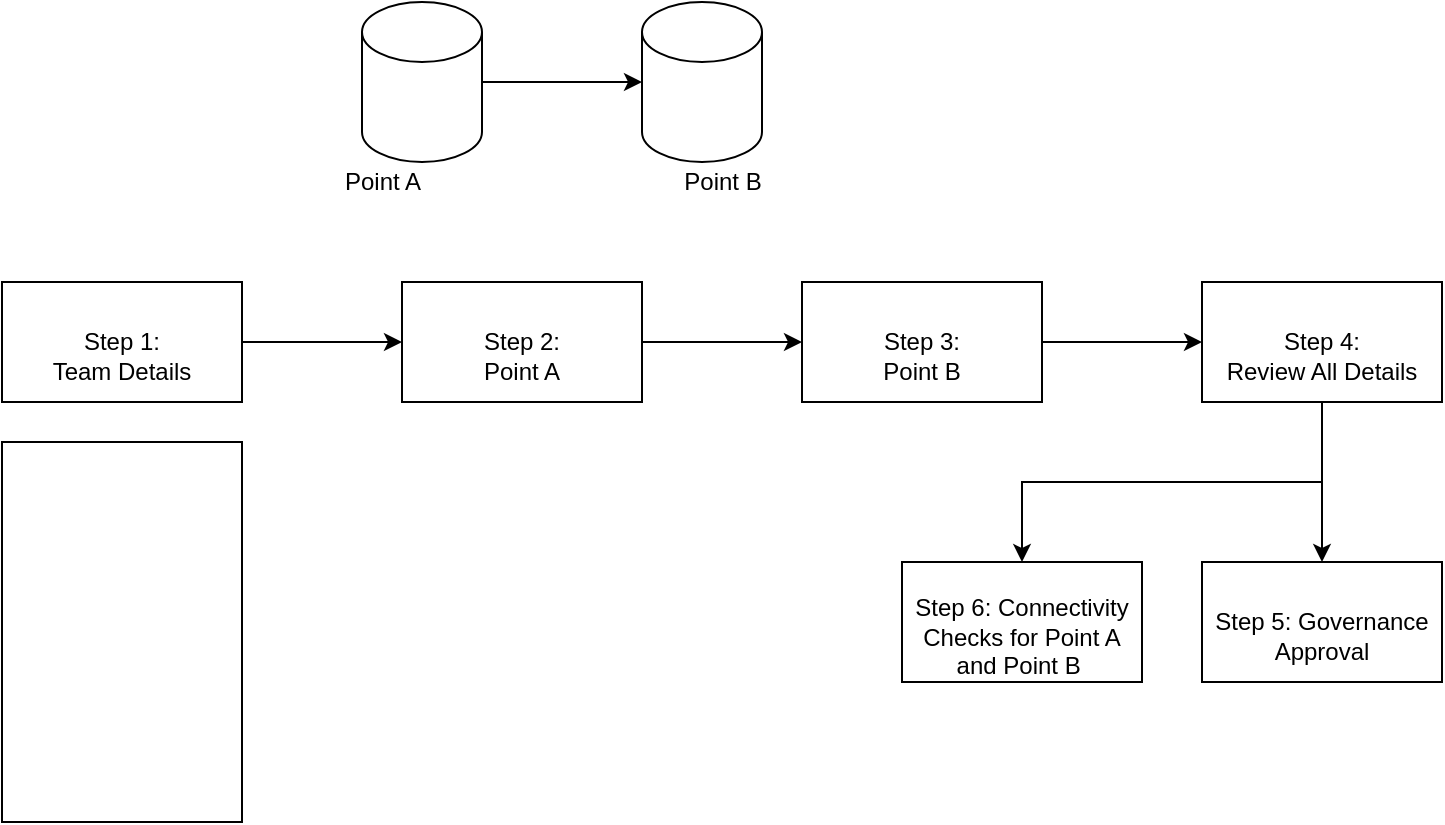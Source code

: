 <mxfile version="13.10.0" type="github">
  <diagram id="PSW1wa30DSysuFZ3tLMr" name="Page-1">
    <mxGraphModel dx="782" dy="469" grid="1" gridSize="10" guides="1" tooltips="1" connect="1" arrows="1" fold="1" page="1" pageScale="1" pageWidth="850" pageHeight="1100" math="0" shadow="0">
      <root>
        <mxCell id="0" />
        <mxCell id="1" parent="0" />
        <mxCell id="rB0IKLFaRMRqHCRwFB8Y-4" value="" style="edgeStyle=orthogonalEdgeStyle;rounded=0;orthogonalLoop=1;jettySize=auto;html=1;" edge="1" parent="1" source="rB0IKLFaRMRqHCRwFB8Y-1" target="rB0IKLFaRMRqHCRwFB8Y-3">
          <mxGeometry relative="1" as="geometry" />
        </mxCell>
        <mxCell id="rB0IKLFaRMRqHCRwFB8Y-1" value="" style="shape=cylinder3;whiteSpace=wrap;html=1;boundedLbl=1;backgroundOutline=1;size=15;" vertex="1" parent="1">
          <mxGeometry x="200" y="50" width="60" height="80" as="geometry" />
        </mxCell>
        <mxCell id="rB0IKLFaRMRqHCRwFB8Y-3" value="" style="shape=cylinder3;whiteSpace=wrap;html=1;boundedLbl=1;backgroundOutline=1;size=15;" vertex="1" parent="1">
          <mxGeometry x="340" y="50" width="60" height="80" as="geometry" />
        </mxCell>
        <mxCell id="rB0IKLFaRMRqHCRwFB8Y-5" value="Point A" style="text;html=1;align=center;verticalAlign=middle;resizable=0;points=[];autosize=1;" vertex="1" parent="1">
          <mxGeometry x="185" y="130" width="50" height="20" as="geometry" />
        </mxCell>
        <mxCell id="rB0IKLFaRMRqHCRwFB8Y-6" value="Point B" style="text;html=1;align=center;verticalAlign=middle;resizable=0;points=[];autosize=1;" vertex="1" parent="1">
          <mxGeometry x="355" y="130" width="50" height="20" as="geometry" />
        </mxCell>
        <mxCell id="rB0IKLFaRMRqHCRwFB8Y-9" value="" style="edgeStyle=orthogonalEdgeStyle;rounded=0;orthogonalLoop=1;jettySize=auto;html=1;" edge="1" parent="1" source="rB0IKLFaRMRqHCRwFB8Y-7" target="rB0IKLFaRMRqHCRwFB8Y-8">
          <mxGeometry relative="1" as="geometry" />
        </mxCell>
        <mxCell id="rB0IKLFaRMRqHCRwFB8Y-7" value="&lt;br&gt;Step 1:&lt;br&gt;Team Details" style="rounded=0;whiteSpace=wrap;html=1;" vertex="1" parent="1">
          <mxGeometry x="20" y="190" width="120" height="60" as="geometry" />
        </mxCell>
        <mxCell id="rB0IKLFaRMRqHCRwFB8Y-11" value="" style="edgeStyle=orthogonalEdgeStyle;rounded=0;orthogonalLoop=1;jettySize=auto;html=1;" edge="1" parent="1" source="rB0IKLFaRMRqHCRwFB8Y-8" target="rB0IKLFaRMRqHCRwFB8Y-10">
          <mxGeometry relative="1" as="geometry" />
        </mxCell>
        <mxCell id="rB0IKLFaRMRqHCRwFB8Y-8" value="&lt;br&gt;Step 2:&lt;br&gt;Point A" style="rounded=0;whiteSpace=wrap;html=1;" vertex="1" parent="1">
          <mxGeometry x="220" y="190" width="120" height="60" as="geometry" />
        </mxCell>
        <mxCell id="rB0IKLFaRMRqHCRwFB8Y-14" value="" style="edgeStyle=orthogonalEdgeStyle;rounded=0;orthogonalLoop=1;jettySize=auto;html=1;" edge="1" parent="1" source="rB0IKLFaRMRqHCRwFB8Y-10" target="rB0IKLFaRMRqHCRwFB8Y-13">
          <mxGeometry relative="1" as="geometry" />
        </mxCell>
        <mxCell id="rB0IKLFaRMRqHCRwFB8Y-10" value="&lt;br&gt;Step 3:&lt;br&gt;Point B" style="rounded=0;whiteSpace=wrap;html=1;" vertex="1" parent="1">
          <mxGeometry x="420" y="190" width="120" height="60" as="geometry" />
        </mxCell>
        <mxCell id="rB0IKLFaRMRqHCRwFB8Y-16" value="" style="edgeStyle=orthogonalEdgeStyle;rounded=0;orthogonalLoop=1;jettySize=auto;html=1;" edge="1" parent="1" source="rB0IKLFaRMRqHCRwFB8Y-13" target="rB0IKLFaRMRqHCRwFB8Y-15">
          <mxGeometry relative="1" as="geometry" />
        </mxCell>
        <mxCell id="rB0IKLFaRMRqHCRwFB8Y-13" value="&lt;br&gt;Step 4:&lt;br&gt;Review All Details" style="rounded=0;whiteSpace=wrap;html=1;" vertex="1" parent="1">
          <mxGeometry x="620" y="190" width="120" height="60" as="geometry" />
        </mxCell>
        <mxCell id="rB0IKLFaRMRqHCRwFB8Y-18" value="" style="edgeStyle=orthogonalEdgeStyle;rounded=0;orthogonalLoop=1;jettySize=auto;html=1;exitX=0.5;exitY=1;exitDx=0;exitDy=0;" edge="1" parent="1" source="rB0IKLFaRMRqHCRwFB8Y-13" target="rB0IKLFaRMRqHCRwFB8Y-17">
          <mxGeometry relative="1" as="geometry" />
        </mxCell>
        <mxCell id="rB0IKLFaRMRqHCRwFB8Y-15" value="&lt;br&gt;Step 5: Governance Approval" style="rounded=0;whiteSpace=wrap;html=1;" vertex="1" parent="1">
          <mxGeometry x="620" y="330" width="120" height="60" as="geometry" />
        </mxCell>
        <mxCell id="rB0IKLFaRMRqHCRwFB8Y-17" value="&lt;br&gt;Step 6: Connectivity Checks for Point A and Point B&amp;nbsp;" style="rounded=0;whiteSpace=wrap;html=1;" vertex="1" parent="1">
          <mxGeometry x="470" y="330" width="120" height="60" as="geometry" />
        </mxCell>
        <mxCell id="rB0IKLFaRMRqHCRwFB8Y-22" value="" style="rounded=0;whiteSpace=wrap;html=1;" vertex="1" parent="1">
          <mxGeometry x="20" y="270" width="120" height="190" as="geometry" />
        </mxCell>
      </root>
    </mxGraphModel>
  </diagram>
</mxfile>
